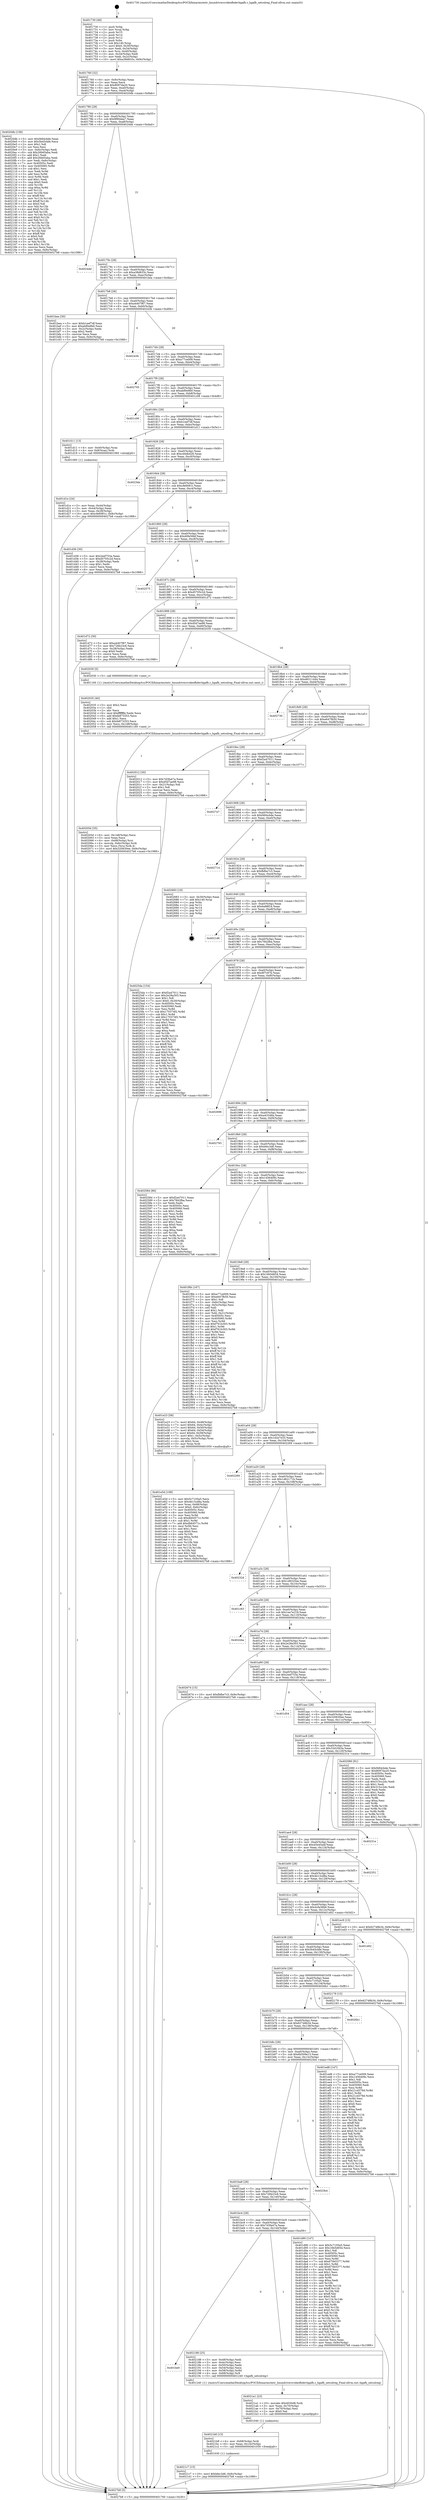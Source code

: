 digraph "0x401730" {
  label = "0x401730 (/mnt/c/Users/mathe/Desktop/tcc/POCII/binaries/extr_linuxdriversvideofbdevhgafb.c_hgafb_setcolreg_Final-ollvm.out::main(0))"
  labelloc = "t"
  node[shape=record]

  Entry [label="",width=0.3,height=0.3,shape=circle,fillcolor=black,style=filled]
  "0x401760" [label="{
     0x401760 [32]\l
     | [instrs]\l
     &nbsp;&nbsp;0x401760 \<+6\>: mov -0x9c(%rbp),%eax\l
     &nbsp;&nbsp;0x401766 \<+2\>: mov %eax,%ecx\l
     &nbsp;&nbsp;0x401768 \<+6\>: sub $0x8097da20,%ecx\l
     &nbsp;&nbsp;0x40176e \<+6\>: mov %eax,-0xa0(%rbp)\l
     &nbsp;&nbsp;0x401774 \<+6\>: mov %ecx,-0xa4(%rbp)\l
     &nbsp;&nbsp;0x40177a \<+6\>: je 00000000004020db \<main+0x9ab\>\l
  }"]
  "0x4020db" [label="{
     0x4020db [158]\l
     | [instrs]\l
     &nbsp;&nbsp;0x4020db \<+5\>: mov $0xf484cbde,%eax\l
     &nbsp;&nbsp;0x4020e0 \<+5\>: mov $0x5b45cbfe,%ecx\l
     &nbsp;&nbsp;0x4020e5 \<+2\>: mov $0x1,%dl\l
     &nbsp;&nbsp;0x4020e7 \<+2\>: xor %esi,%esi\l
     &nbsp;&nbsp;0x4020e9 \<+3\>: mov -0x6c(%rbp),%edi\l
     &nbsp;&nbsp;0x4020ec \<+6\>: sub $0x26b65aba,%edi\l
     &nbsp;&nbsp;0x4020f2 \<+3\>: add $0x1,%edi\l
     &nbsp;&nbsp;0x4020f5 \<+6\>: add $0x26b65aba,%edi\l
     &nbsp;&nbsp;0x4020fb \<+3\>: mov %edi,-0x6c(%rbp)\l
     &nbsp;&nbsp;0x4020fe \<+7\>: mov 0x40505c,%edi\l
     &nbsp;&nbsp;0x402105 \<+8\>: mov 0x405060,%r8d\l
     &nbsp;&nbsp;0x40210d \<+3\>: sub $0x1,%esi\l
     &nbsp;&nbsp;0x402110 \<+3\>: mov %edi,%r9d\l
     &nbsp;&nbsp;0x402113 \<+3\>: add %esi,%r9d\l
     &nbsp;&nbsp;0x402116 \<+4\>: imul %r9d,%edi\l
     &nbsp;&nbsp;0x40211a \<+3\>: and $0x1,%edi\l
     &nbsp;&nbsp;0x40211d \<+3\>: cmp $0x0,%edi\l
     &nbsp;&nbsp;0x402120 \<+4\>: sete %r10b\l
     &nbsp;&nbsp;0x402124 \<+4\>: cmp $0xa,%r8d\l
     &nbsp;&nbsp;0x402128 \<+4\>: setl %r11b\l
     &nbsp;&nbsp;0x40212c \<+3\>: mov %r10b,%bl\l
     &nbsp;&nbsp;0x40212f \<+3\>: xor $0xff,%bl\l
     &nbsp;&nbsp;0x402132 \<+3\>: mov %r11b,%r14b\l
     &nbsp;&nbsp;0x402135 \<+4\>: xor $0xff,%r14b\l
     &nbsp;&nbsp;0x402139 \<+3\>: xor $0x0,%dl\l
     &nbsp;&nbsp;0x40213c \<+3\>: mov %bl,%r15b\l
     &nbsp;&nbsp;0x40213f \<+4\>: and $0x0,%r15b\l
     &nbsp;&nbsp;0x402143 \<+3\>: and %dl,%r10b\l
     &nbsp;&nbsp;0x402146 \<+3\>: mov %r14b,%r12b\l
     &nbsp;&nbsp;0x402149 \<+4\>: and $0x0,%r12b\l
     &nbsp;&nbsp;0x40214d \<+3\>: and %dl,%r11b\l
     &nbsp;&nbsp;0x402150 \<+3\>: or %r10b,%r15b\l
     &nbsp;&nbsp;0x402153 \<+3\>: or %r11b,%r12b\l
     &nbsp;&nbsp;0x402156 \<+3\>: xor %r12b,%r15b\l
     &nbsp;&nbsp;0x402159 \<+3\>: or %r14b,%bl\l
     &nbsp;&nbsp;0x40215c \<+3\>: xor $0xff,%bl\l
     &nbsp;&nbsp;0x40215f \<+3\>: or $0x0,%dl\l
     &nbsp;&nbsp;0x402162 \<+2\>: and %dl,%bl\l
     &nbsp;&nbsp;0x402164 \<+3\>: or %bl,%r15b\l
     &nbsp;&nbsp;0x402167 \<+4\>: test $0x1,%r15b\l
     &nbsp;&nbsp;0x40216b \<+3\>: cmovne %ecx,%eax\l
     &nbsp;&nbsp;0x40216e \<+6\>: mov %eax,-0x9c(%rbp)\l
     &nbsp;&nbsp;0x402174 \<+5\>: jmp 00000000004027b8 \<main+0x1088\>\l
  }"]
  "0x401780" [label="{
     0x401780 [28]\l
     | [instrs]\l
     &nbsp;&nbsp;0x401780 \<+5\>: jmp 0000000000401785 \<main+0x55\>\l
     &nbsp;&nbsp;0x401785 \<+6\>: mov -0xa0(%rbp),%eax\l
     &nbsp;&nbsp;0x40178b \<+5\>: sub $0x9f90dea7,%eax\l
     &nbsp;&nbsp;0x401790 \<+6\>: mov %eax,-0xa8(%rbp)\l
     &nbsp;&nbsp;0x401796 \<+6\>: je 00000000004024dd \<main+0xdad\>\l
  }"]
  Exit [label="",width=0.3,height=0.3,shape=circle,fillcolor=black,style=filled,peripheries=2]
  "0x4024dd" [label="{
     0x4024dd\l
  }", style=dashed]
  "0x40179c" [label="{
     0x40179c [28]\l
     | [instrs]\l
     &nbsp;&nbsp;0x40179c \<+5\>: jmp 00000000004017a1 \<main+0x71\>\l
     &nbsp;&nbsp;0x4017a1 \<+6\>: mov -0xa0(%rbp),%eax\l
     &nbsp;&nbsp;0x4017a7 \<+5\>: sub $0xa38d633c,%eax\l
     &nbsp;&nbsp;0x4017ac \<+6\>: mov %eax,-0xac(%rbp)\l
     &nbsp;&nbsp;0x4017b2 \<+6\>: je 0000000000401bea \<main+0x4ba\>\l
  }"]
  "0x4021c7" [label="{
     0x4021c7 [15]\l
     | [instrs]\l
     &nbsp;&nbsp;0x4021c7 \<+10\>: movl $0xbfec3d6,-0x9c(%rbp)\l
     &nbsp;&nbsp;0x4021d1 \<+5\>: jmp 00000000004027b8 \<main+0x1088\>\l
  }"]
  "0x401bea" [label="{
     0x401bea [30]\l
     | [instrs]\l
     &nbsp;&nbsp;0x401bea \<+5\>: mov $0xb1eef7df,%eax\l
     &nbsp;&nbsp;0x401bef \<+5\>: mov $0xabf0e9b0,%ecx\l
     &nbsp;&nbsp;0x401bf4 \<+3\>: mov -0x2c(%rbp),%edx\l
     &nbsp;&nbsp;0x401bf7 \<+3\>: cmp $0x2,%edx\l
     &nbsp;&nbsp;0x401bfa \<+3\>: cmovne %ecx,%eax\l
     &nbsp;&nbsp;0x401bfd \<+6\>: mov %eax,-0x9c(%rbp)\l
     &nbsp;&nbsp;0x401c03 \<+5\>: jmp 00000000004027b8 \<main+0x1088\>\l
  }"]
  "0x4017b8" [label="{
     0x4017b8 [28]\l
     | [instrs]\l
     &nbsp;&nbsp;0x4017b8 \<+5\>: jmp 00000000004017bd \<main+0x8d\>\l
     &nbsp;&nbsp;0x4017bd \<+6\>: mov -0xa0(%rbp),%eax\l
     &nbsp;&nbsp;0x4017c3 \<+5\>: sub $0xa4407f67,%eax\l
     &nbsp;&nbsp;0x4017c8 \<+6\>: mov %eax,-0xb0(%rbp)\l
     &nbsp;&nbsp;0x4017ce \<+6\>: je 000000000040243b \<main+0xd0b\>\l
  }"]
  "0x4027b8" [label="{
     0x4027b8 [5]\l
     | [instrs]\l
     &nbsp;&nbsp;0x4027b8 \<+5\>: jmp 0000000000401760 \<main+0x30\>\l
  }"]
  "0x401730" [label="{
     0x401730 [48]\l
     | [instrs]\l
     &nbsp;&nbsp;0x401730 \<+1\>: push %rbp\l
     &nbsp;&nbsp;0x401731 \<+3\>: mov %rsp,%rbp\l
     &nbsp;&nbsp;0x401734 \<+2\>: push %r15\l
     &nbsp;&nbsp;0x401736 \<+2\>: push %r14\l
     &nbsp;&nbsp;0x401738 \<+2\>: push %r12\l
     &nbsp;&nbsp;0x40173a \<+1\>: push %rbx\l
     &nbsp;&nbsp;0x40173b \<+7\>: sub $0x140,%rsp\l
     &nbsp;&nbsp;0x401742 \<+7\>: movl $0x0,-0x30(%rbp)\l
     &nbsp;&nbsp;0x401749 \<+3\>: mov %edi,-0x34(%rbp)\l
     &nbsp;&nbsp;0x40174c \<+4\>: mov %rsi,-0x40(%rbp)\l
     &nbsp;&nbsp;0x401750 \<+3\>: mov -0x34(%rbp),%edi\l
     &nbsp;&nbsp;0x401753 \<+3\>: mov %edi,-0x2c(%rbp)\l
     &nbsp;&nbsp;0x401756 \<+10\>: movl $0xa38d633c,-0x9c(%rbp)\l
  }"]
  "0x4021b8" [label="{
     0x4021b8 [15]\l
     | [instrs]\l
     &nbsp;&nbsp;0x4021b8 \<+4\>: mov -0x68(%rbp),%rdi\l
     &nbsp;&nbsp;0x4021bc \<+6\>: mov %eax,-0x14c(%rbp)\l
     &nbsp;&nbsp;0x4021c2 \<+5\>: call 0000000000401030 \<free@plt\>\l
     | [calls]\l
     &nbsp;&nbsp;0x401030 \{1\} (unknown)\l
  }"]
  "0x40243b" [label="{
     0x40243b\l
  }", style=dashed]
  "0x4017d4" [label="{
     0x4017d4 [28]\l
     | [instrs]\l
     &nbsp;&nbsp;0x4017d4 \<+5\>: jmp 00000000004017d9 \<main+0xa9\>\l
     &nbsp;&nbsp;0x4017d9 \<+6\>: mov -0xa0(%rbp),%eax\l
     &nbsp;&nbsp;0x4017df \<+5\>: sub $0xa77ce009,%eax\l
     &nbsp;&nbsp;0x4017e4 \<+6\>: mov %eax,-0xb4(%rbp)\l
     &nbsp;&nbsp;0x4017ea \<+6\>: je 0000000000402705 \<main+0xfd5\>\l
  }"]
  "0x4021a1" [label="{
     0x4021a1 [23]\l
     | [instrs]\l
     &nbsp;&nbsp;0x4021a1 \<+10\>: movabs $0x4030d6,%rdi\l
     &nbsp;&nbsp;0x4021ab \<+3\>: mov %eax,-0x70(%rbp)\l
     &nbsp;&nbsp;0x4021ae \<+3\>: mov -0x70(%rbp),%esi\l
     &nbsp;&nbsp;0x4021b1 \<+2\>: mov $0x0,%al\l
     &nbsp;&nbsp;0x4021b3 \<+5\>: call 0000000000401040 \<printf@plt\>\l
     | [calls]\l
     &nbsp;&nbsp;0x401040 \{1\} (unknown)\l
  }"]
  "0x402705" [label="{
     0x402705\l
  }", style=dashed]
  "0x4017f0" [label="{
     0x4017f0 [28]\l
     | [instrs]\l
     &nbsp;&nbsp;0x4017f0 \<+5\>: jmp 00000000004017f5 \<main+0xc5\>\l
     &nbsp;&nbsp;0x4017f5 \<+6\>: mov -0xa0(%rbp),%eax\l
     &nbsp;&nbsp;0x4017fb \<+5\>: sub $0xabf0e9b0,%eax\l
     &nbsp;&nbsp;0x401800 \<+6\>: mov %eax,-0xb8(%rbp)\l
     &nbsp;&nbsp;0x401806 \<+6\>: je 0000000000401c08 \<main+0x4d8\>\l
  }"]
  "0x401be0" [label="{
     0x401be0\l
  }", style=dashed]
  "0x401c08" [label="{
     0x401c08\l
  }", style=dashed]
  "0x40180c" [label="{
     0x40180c [28]\l
     | [instrs]\l
     &nbsp;&nbsp;0x40180c \<+5\>: jmp 0000000000401811 \<main+0xe1\>\l
     &nbsp;&nbsp;0x401811 \<+6\>: mov -0xa0(%rbp),%eax\l
     &nbsp;&nbsp;0x401817 \<+5\>: sub $0xb1eef7df,%eax\l
     &nbsp;&nbsp;0x40181c \<+6\>: mov %eax,-0xbc(%rbp)\l
     &nbsp;&nbsp;0x401822 \<+6\>: je 0000000000401d11 \<main+0x5e1\>\l
  }"]
  "0x402188" [label="{
     0x402188 [25]\l
     | [instrs]\l
     &nbsp;&nbsp;0x402188 \<+3\>: mov -0x48(%rbp),%edi\l
     &nbsp;&nbsp;0x40218b \<+3\>: mov -0x4c(%rbp),%esi\l
     &nbsp;&nbsp;0x40218e \<+3\>: mov -0x50(%rbp),%edx\l
     &nbsp;&nbsp;0x402191 \<+3\>: mov -0x54(%rbp),%ecx\l
     &nbsp;&nbsp;0x402194 \<+4\>: mov -0x58(%rbp),%r8d\l
     &nbsp;&nbsp;0x402198 \<+4\>: mov -0x68(%rbp),%r9\l
     &nbsp;&nbsp;0x40219c \<+5\>: call 0000000000401240 \<hgafb_setcolreg\>\l
     | [calls]\l
     &nbsp;&nbsp;0x401240 \{1\} (/mnt/c/Users/mathe/Desktop/tcc/POCII/binaries/extr_linuxdriversvideofbdevhgafb.c_hgafb_setcolreg_Final-ollvm.out::hgafb_setcolreg)\l
  }"]
  "0x401d11" [label="{
     0x401d11 [13]\l
     | [instrs]\l
     &nbsp;&nbsp;0x401d11 \<+4\>: mov -0x40(%rbp),%rax\l
     &nbsp;&nbsp;0x401d15 \<+4\>: mov 0x8(%rax),%rdi\l
     &nbsp;&nbsp;0x401d19 \<+5\>: call 0000000000401060 \<atoi@plt\>\l
     | [calls]\l
     &nbsp;&nbsp;0x401060 \{1\} (unknown)\l
  }"]
  "0x401828" [label="{
     0x401828 [28]\l
     | [instrs]\l
     &nbsp;&nbsp;0x401828 \<+5\>: jmp 000000000040182d \<main+0xfd\>\l
     &nbsp;&nbsp;0x40182d \<+6\>: mov -0xa0(%rbp),%eax\l
     &nbsp;&nbsp;0x401833 \<+5\>: sub $0xcd4db426,%eax\l
     &nbsp;&nbsp;0x401838 \<+6\>: mov %eax,-0xc0(%rbp)\l
     &nbsp;&nbsp;0x40183e \<+6\>: je 00000000004023de \<main+0xcae\>\l
  }"]
  "0x401d1e" [label="{
     0x401d1e [24]\l
     | [instrs]\l
     &nbsp;&nbsp;0x401d1e \<+3\>: mov %eax,-0x44(%rbp)\l
     &nbsp;&nbsp;0x401d21 \<+3\>: mov -0x44(%rbp),%eax\l
     &nbsp;&nbsp;0x401d24 \<+3\>: mov %eax,-0x28(%rbp)\l
     &nbsp;&nbsp;0x401d27 \<+10\>: movl $0xcfe6081c,-0x9c(%rbp)\l
     &nbsp;&nbsp;0x401d31 \<+5\>: jmp 00000000004027b8 \<main+0x1088\>\l
  }"]
  "0x40205d" [label="{
     0x40205d [35]\l
     | [instrs]\l
     &nbsp;&nbsp;0x40205d \<+6\>: mov -0x148(%rbp),%ecx\l
     &nbsp;&nbsp;0x402063 \<+3\>: imul %eax,%ecx\l
     &nbsp;&nbsp;0x402066 \<+4\>: mov -0x68(%rbp),%rsi\l
     &nbsp;&nbsp;0x40206a \<+4\>: movslq -0x6c(%rbp),%rdi\l
     &nbsp;&nbsp;0x40206e \<+3\>: mov %ecx,(%rsi,%rdi,4)\l
     &nbsp;&nbsp;0x402071 \<+10\>: movl $0x320630ee,-0x9c(%rbp)\l
     &nbsp;&nbsp;0x40207b \<+5\>: jmp 00000000004027b8 \<main+0x1088\>\l
  }"]
  "0x4023de" [label="{
     0x4023de\l
  }", style=dashed]
  "0x401844" [label="{
     0x401844 [28]\l
     | [instrs]\l
     &nbsp;&nbsp;0x401844 \<+5\>: jmp 0000000000401849 \<main+0x119\>\l
     &nbsp;&nbsp;0x401849 \<+6\>: mov -0xa0(%rbp),%eax\l
     &nbsp;&nbsp;0x40184f \<+5\>: sub $0xcfe6081c,%eax\l
     &nbsp;&nbsp;0x401854 \<+6\>: mov %eax,-0xc4(%rbp)\l
     &nbsp;&nbsp;0x40185a \<+6\>: je 0000000000401d36 \<main+0x606\>\l
  }"]
  "0x402035" [label="{
     0x402035 [40]\l
     | [instrs]\l
     &nbsp;&nbsp;0x402035 \<+5\>: mov $0x2,%ecx\l
     &nbsp;&nbsp;0x40203a \<+1\>: cltd\l
     &nbsp;&nbsp;0x40203b \<+2\>: idiv %ecx\l
     &nbsp;&nbsp;0x40203d \<+6\>: imul $0xfffffffe,%edx,%ecx\l
     &nbsp;&nbsp;0x402043 \<+6\>: add $0xfe873353,%ecx\l
     &nbsp;&nbsp;0x402049 \<+3\>: add $0x1,%ecx\l
     &nbsp;&nbsp;0x40204c \<+6\>: sub $0xfe873353,%ecx\l
     &nbsp;&nbsp;0x402052 \<+6\>: mov %ecx,-0x148(%rbp)\l
     &nbsp;&nbsp;0x402058 \<+5\>: call 0000000000401160 \<next_i\>\l
     | [calls]\l
     &nbsp;&nbsp;0x401160 \{1\} (/mnt/c/Users/mathe/Desktop/tcc/POCII/binaries/extr_linuxdriversvideofbdevhgafb.c_hgafb_setcolreg_Final-ollvm.out::next_i)\l
  }"]
  "0x401d36" [label="{
     0x401d36 [30]\l
     | [instrs]\l
     &nbsp;&nbsp;0x401d36 \<+5\>: mov $0x2eef753a,%eax\l
     &nbsp;&nbsp;0x401d3b \<+5\>: mov $0xd5705c2d,%ecx\l
     &nbsp;&nbsp;0x401d40 \<+3\>: mov -0x28(%rbp),%edx\l
     &nbsp;&nbsp;0x401d43 \<+3\>: cmp $0x1,%edx\l
     &nbsp;&nbsp;0x401d46 \<+3\>: cmovl %ecx,%eax\l
     &nbsp;&nbsp;0x401d49 \<+6\>: mov %eax,-0x9c(%rbp)\l
     &nbsp;&nbsp;0x401d4f \<+5\>: jmp 00000000004027b8 \<main+0x1088\>\l
  }"]
  "0x401860" [label="{
     0x401860 [28]\l
     | [instrs]\l
     &nbsp;&nbsp;0x401860 \<+5\>: jmp 0000000000401865 \<main+0x135\>\l
     &nbsp;&nbsp;0x401865 \<+6\>: mov -0xa0(%rbp),%eax\l
     &nbsp;&nbsp;0x40186b \<+5\>: sub $0xd0fe56bf,%eax\l
     &nbsp;&nbsp;0x401870 \<+6\>: mov %eax,-0xc8(%rbp)\l
     &nbsp;&nbsp;0x401876 \<+6\>: je 0000000000402575 \<main+0xe45\>\l
  }"]
  "0x401e5d" [label="{
     0x401e5d [108]\l
     | [instrs]\l
     &nbsp;&nbsp;0x401e5d \<+5\>: mov $0x5c7105a5,%ecx\l
     &nbsp;&nbsp;0x401e62 \<+5\>: mov $0x4b13cd8a,%edx\l
     &nbsp;&nbsp;0x401e67 \<+4\>: mov %rax,-0x68(%rbp)\l
     &nbsp;&nbsp;0x401e6b \<+7\>: movl $0x0,-0x6c(%rbp)\l
     &nbsp;&nbsp;0x401e72 \<+7\>: mov 0x40505c,%esi\l
     &nbsp;&nbsp;0x401e79 \<+8\>: mov 0x405060,%r8d\l
     &nbsp;&nbsp;0x401e81 \<+3\>: mov %esi,%r9d\l
     &nbsp;&nbsp;0x401e84 \<+7\>: sub $0xdb64571c,%r9d\l
     &nbsp;&nbsp;0x401e8b \<+4\>: sub $0x1,%r9d\l
     &nbsp;&nbsp;0x401e8f \<+7\>: add $0xdb64571c,%r9d\l
     &nbsp;&nbsp;0x401e96 \<+4\>: imul %r9d,%esi\l
     &nbsp;&nbsp;0x401e9a \<+3\>: and $0x1,%esi\l
     &nbsp;&nbsp;0x401e9d \<+3\>: cmp $0x0,%esi\l
     &nbsp;&nbsp;0x401ea0 \<+4\>: sete %r10b\l
     &nbsp;&nbsp;0x401ea4 \<+4\>: cmp $0xa,%r8d\l
     &nbsp;&nbsp;0x401ea8 \<+4\>: setl %r11b\l
     &nbsp;&nbsp;0x401eac \<+3\>: mov %r10b,%bl\l
     &nbsp;&nbsp;0x401eaf \<+3\>: and %r11b,%bl\l
     &nbsp;&nbsp;0x401eb2 \<+3\>: xor %r11b,%r10b\l
     &nbsp;&nbsp;0x401eb5 \<+3\>: or %r10b,%bl\l
     &nbsp;&nbsp;0x401eb8 \<+3\>: test $0x1,%bl\l
     &nbsp;&nbsp;0x401ebb \<+3\>: cmovne %edx,%ecx\l
     &nbsp;&nbsp;0x401ebe \<+6\>: mov %ecx,-0x9c(%rbp)\l
     &nbsp;&nbsp;0x401ec4 \<+5\>: jmp 00000000004027b8 \<main+0x1088\>\l
  }"]
  "0x402575" [label="{
     0x402575\l
  }", style=dashed]
  "0x40187c" [label="{
     0x40187c [28]\l
     | [instrs]\l
     &nbsp;&nbsp;0x40187c \<+5\>: jmp 0000000000401881 \<main+0x151\>\l
     &nbsp;&nbsp;0x401881 \<+6\>: mov -0xa0(%rbp),%eax\l
     &nbsp;&nbsp;0x401887 \<+5\>: sub $0xd5705c2d,%eax\l
     &nbsp;&nbsp;0x40188c \<+6\>: mov %eax,-0xcc(%rbp)\l
     &nbsp;&nbsp;0x401892 \<+6\>: je 0000000000401d72 \<main+0x642\>\l
  }"]
  "0x401bc4" [label="{
     0x401bc4 [28]\l
     | [instrs]\l
     &nbsp;&nbsp;0x401bc4 \<+5\>: jmp 0000000000401bc9 \<main+0x499\>\l
     &nbsp;&nbsp;0x401bc9 \<+6\>: mov -0xa0(%rbp),%eax\l
     &nbsp;&nbsp;0x401bcf \<+5\>: sub $0x7d3fa47a,%eax\l
     &nbsp;&nbsp;0x401bd4 \<+6\>: mov %eax,-0x144(%rbp)\l
     &nbsp;&nbsp;0x401bda \<+6\>: je 0000000000402188 \<main+0xa58\>\l
  }"]
  "0x401d72" [label="{
     0x401d72 [30]\l
     | [instrs]\l
     &nbsp;&nbsp;0x401d72 \<+5\>: mov $0xa4407f67,%eax\l
     &nbsp;&nbsp;0x401d77 \<+5\>: mov $0x726b23c6,%ecx\l
     &nbsp;&nbsp;0x401d7c \<+3\>: mov -0x28(%rbp),%edx\l
     &nbsp;&nbsp;0x401d7f \<+3\>: cmp $0x0,%edx\l
     &nbsp;&nbsp;0x401d82 \<+3\>: cmove %ecx,%eax\l
     &nbsp;&nbsp;0x401d85 \<+6\>: mov %eax,-0x9c(%rbp)\l
     &nbsp;&nbsp;0x401d8b \<+5\>: jmp 00000000004027b8 \<main+0x1088\>\l
  }"]
  "0x401898" [label="{
     0x401898 [28]\l
     | [instrs]\l
     &nbsp;&nbsp;0x401898 \<+5\>: jmp 000000000040189d \<main+0x16d\>\l
     &nbsp;&nbsp;0x40189d \<+6\>: mov -0xa0(%rbp),%eax\l
     &nbsp;&nbsp;0x4018a3 \<+5\>: sub $0xd5d7ae98,%eax\l
     &nbsp;&nbsp;0x4018a8 \<+6\>: mov %eax,-0xd0(%rbp)\l
     &nbsp;&nbsp;0x4018ae \<+6\>: je 0000000000402030 \<main+0x900\>\l
  }"]
  "0x401d90" [label="{
     0x401d90 [147]\l
     | [instrs]\l
     &nbsp;&nbsp;0x401d90 \<+5\>: mov $0x5c7105a5,%eax\l
     &nbsp;&nbsp;0x401d95 \<+5\>: mov $0x16b5d654,%ecx\l
     &nbsp;&nbsp;0x401d9a \<+2\>: mov $0x1,%dl\l
     &nbsp;&nbsp;0x401d9c \<+7\>: mov 0x40505c,%esi\l
     &nbsp;&nbsp;0x401da3 \<+7\>: mov 0x405060,%edi\l
     &nbsp;&nbsp;0x401daa \<+3\>: mov %esi,%r8d\l
     &nbsp;&nbsp;0x401dad \<+7\>: sub $0x670b5377,%r8d\l
     &nbsp;&nbsp;0x401db4 \<+4\>: sub $0x1,%r8d\l
     &nbsp;&nbsp;0x401db8 \<+7\>: add $0x670b5377,%r8d\l
     &nbsp;&nbsp;0x401dbf \<+4\>: imul %r8d,%esi\l
     &nbsp;&nbsp;0x401dc3 \<+3\>: and $0x1,%esi\l
     &nbsp;&nbsp;0x401dc6 \<+3\>: cmp $0x0,%esi\l
     &nbsp;&nbsp;0x401dc9 \<+4\>: sete %r9b\l
     &nbsp;&nbsp;0x401dcd \<+3\>: cmp $0xa,%edi\l
     &nbsp;&nbsp;0x401dd0 \<+4\>: setl %r10b\l
     &nbsp;&nbsp;0x401dd4 \<+3\>: mov %r9b,%r11b\l
     &nbsp;&nbsp;0x401dd7 \<+4\>: xor $0xff,%r11b\l
     &nbsp;&nbsp;0x401ddb \<+3\>: mov %r10b,%bl\l
     &nbsp;&nbsp;0x401dde \<+3\>: xor $0xff,%bl\l
     &nbsp;&nbsp;0x401de1 \<+3\>: xor $0x0,%dl\l
     &nbsp;&nbsp;0x401de4 \<+3\>: mov %r11b,%r14b\l
     &nbsp;&nbsp;0x401de7 \<+4\>: and $0x0,%r14b\l
     &nbsp;&nbsp;0x401deb \<+3\>: and %dl,%r9b\l
     &nbsp;&nbsp;0x401dee \<+3\>: mov %bl,%r15b\l
     &nbsp;&nbsp;0x401df1 \<+4\>: and $0x0,%r15b\l
     &nbsp;&nbsp;0x401df5 \<+3\>: and %dl,%r10b\l
     &nbsp;&nbsp;0x401df8 \<+3\>: or %r9b,%r14b\l
     &nbsp;&nbsp;0x401dfb \<+3\>: or %r10b,%r15b\l
     &nbsp;&nbsp;0x401dfe \<+3\>: xor %r15b,%r14b\l
     &nbsp;&nbsp;0x401e01 \<+3\>: or %bl,%r11b\l
     &nbsp;&nbsp;0x401e04 \<+4\>: xor $0xff,%r11b\l
     &nbsp;&nbsp;0x401e08 \<+3\>: or $0x0,%dl\l
     &nbsp;&nbsp;0x401e0b \<+3\>: and %dl,%r11b\l
     &nbsp;&nbsp;0x401e0e \<+3\>: or %r11b,%r14b\l
     &nbsp;&nbsp;0x401e11 \<+4\>: test $0x1,%r14b\l
     &nbsp;&nbsp;0x401e15 \<+3\>: cmovne %ecx,%eax\l
     &nbsp;&nbsp;0x401e18 \<+6\>: mov %eax,-0x9c(%rbp)\l
     &nbsp;&nbsp;0x401e1e \<+5\>: jmp 00000000004027b8 \<main+0x1088\>\l
  }"]
  "0x402030" [label="{
     0x402030 [5]\l
     | [instrs]\l
     &nbsp;&nbsp;0x402030 \<+5\>: call 0000000000401160 \<next_i\>\l
     | [calls]\l
     &nbsp;&nbsp;0x401160 \{1\} (/mnt/c/Users/mathe/Desktop/tcc/POCII/binaries/extr_linuxdriversvideofbdevhgafb.c_hgafb_setcolreg_Final-ollvm.out::next_i)\l
  }"]
  "0x4018b4" [label="{
     0x4018b4 [28]\l
     | [instrs]\l
     &nbsp;&nbsp;0x4018b4 \<+5\>: jmp 00000000004018b9 \<main+0x189\>\l
     &nbsp;&nbsp;0x4018b9 \<+6\>: mov -0xa0(%rbp),%eax\l
     &nbsp;&nbsp;0x4018bf \<+5\>: sub $0xd8311444,%eax\l
     &nbsp;&nbsp;0x4018c4 \<+6\>: mov %eax,-0xd4(%rbp)\l
     &nbsp;&nbsp;0x4018ca \<+6\>: je 0000000000402730 \<main+0x1000\>\l
  }"]
  "0x401ba8" [label="{
     0x401ba8 [28]\l
     | [instrs]\l
     &nbsp;&nbsp;0x401ba8 \<+5\>: jmp 0000000000401bad \<main+0x47d\>\l
     &nbsp;&nbsp;0x401bad \<+6\>: mov -0xa0(%rbp),%eax\l
     &nbsp;&nbsp;0x401bb3 \<+5\>: sub $0x726b23c6,%eax\l
     &nbsp;&nbsp;0x401bb8 \<+6\>: mov %eax,-0x140(%rbp)\l
     &nbsp;&nbsp;0x401bbe \<+6\>: je 0000000000401d90 \<main+0x660\>\l
  }"]
  "0x402730" [label="{
     0x402730\l
  }", style=dashed]
  "0x4018d0" [label="{
     0x4018d0 [28]\l
     | [instrs]\l
     &nbsp;&nbsp;0x4018d0 \<+5\>: jmp 00000000004018d5 \<main+0x1a5\>\l
     &nbsp;&nbsp;0x4018d5 \<+6\>: mov -0xa0(%rbp),%eax\l
     &nbsp;&nbsp;0x4018db \<+5\>: sub $0xe647fb50,%eax\l
     &nbsp;&nbsp;0x4018e0 \<+6\>: mov %eax,-0xd8(%rbp)\l
     &nbsp;&nbsp;0x4018e6 \<+6\>: je 0000000000402012 \<main+0x8e2\>\l
  }"]
  "0x4023b4" [label="{
     0x4023b4\l
  }", style=dashed]
  "0x402012" [label="{
     0x402012 [30]\l
     | [instrs]\l
     &nbsp;&nbsp;0x402012 \<+5\>: mov $0x7d3fa47a,%eax\l
     &nbsp;&nbsp;0x402017 \<+5\>: mov $0xd5d7ae98,%ecx\l
     &nbsp;&nbsp;0x40201c \<+3\>: mov -0x21(%rbp),%dl\l
     &nbsp;&nbsp;0x40201f \<+3\>: test $0x1,%dl\l
     &nbsp;&nbsp;0x402022 \<+3\>: cmovne %ecx,%eax\l
     &nbsp;&nbsp;0x402025 \<+6\>: mov %eax,-0x9c(%rbp)\l
     &nbsp;&nbsp;0x40202b \<+5\>: jmp 00000000004027b8 \<main+0x1088\>\l
  }"]
  "0x4018ec" [label="{
     0x4018ec [28]\l
     | [instrs]\l
     &nbsp;&nbsp;0x4018ec \<+5\>: jmp 00000000004018f1 \<main+0x1c1\>\l
     &nbsp;&nbsp;0x4018f1 \<+6\>: mov -0xa0(%rbp),%eax\l
     &nbsp;&nbsp;0x4018f7 \<+5\>: sub $0xf2a47011,%eax\l
     &nbsp;&nbsp;0x4018fc \<+6\>: mov %eax,-0xdc(%rbp)\l
     &nbsp;&nbsp;0x401902 \<+6\>: je 00000000004027a7 \<main+0x1077\>\l
  }"]
  "0x401b8c" [label="{
     0x401b8c [28]\l
     | [instrs]\l
     &nbsp;&nbsp;0x401b8c \<+5\>: jmp 0000000000401b91 \<main+0x461\>\l
     &nbsp;&nbsp;0x401b91 \<+6\>: mov -0xa0(%rbp),%eax\l
     &nbsp;&nbsp;0x401b97 \<+5\>: sub $0x6b509e13,%eax\l
     &nbsp;&nbsp;0x401b9c \<+6\>: mov %eax,-0x13c(%rbp)\l
     &nbsp;&nbsp;0x401ba2 \<+6\>: je 00000000004023b4 \<main+0xc84\>\l
  }"]
  "0x4027a7" [label="{
     0x4027a7\l
  }", style=dashed]
  "0x401908" [label="{
     0x401908 [28]\l
     | [instrs]\l
     &nbsp;&nbsp;0x401908 \<+5\>: jmp 000000000040190d \<main+0x1dd\>\l
     &nbsp;&nbsp;0x40190d \<+6\>: mov -0xa0(%rbp),%eax\l
     &nbsp;&nbsp;0x401913 \<+5\>: sub $0xf484cbde,%eax\l
     &nbsp;&nbsp;0x401918 \<+6\>: mov %eax,-0xe0(%rbp)\l
     &nbsp;&nbsp;0x40191e \<+6\>: je 0000000000402714 \<main+0xfe4\>\l
  }"]
  "0x401ed8" [label="{
     0x401ed8 [147]\l
     | [instrs]\l
     &nbsp;&nbsp;0x401ed8 \<+5\>: mov $0xa77ce009,%eax\l
     &nbsp;&nbsp;0x401edd \<+5\>: mov $0x1456409c,%ecx\l
     &nbsp;&nbsp;0x401ee2 \<+2\>: mov $0x1,%dl\l
     &nbsp;&nbsp;0x401ee4 \<+7\>: mov 0x40505c,%esi\l
     &nbsp;&nbsp;0x401eeb \<+7\>: mov 0x405060,%edi\l
     &nbsp;&nbsp;0x401ef2 \<+3\>: mov %esi,%r8d\l
     &nbsp;&nbsp;0x401ef5 \<+7\>: add $0x21cd378d,%r8d\l
     &nbsp;&nbsp;0x401efc \<+4\>: sub $0x1,%r8d\l
     &nbsp;&nbsp;0x401f00 \<+7\>: sub $0x21cd378d,%r8d\l
     &nbsp;&nbsp;0x401f07 \<+4\>: imul %r8d,%esi\l
     &nbsp;&nbsp;0x401f0b \<+3\>: and $0x1,%esi\l
     &nbsp;&nbsp;0x401f0e \<+3\>: cmp $0x0,%esi\l
     &nbsp;&nbsp;0x401f11 \<+4\>: sete %r9b\l
     &nbsp;&nbsp;0x401f15 \<+3\>: cmp $0xa,%edi\l
     &nbsp;&nbsp;0x401f18 \<+4\>: setl %r10b\l
     &nbsp;&nbsp;0x401f1c \<+3\>: mov %r9b,%r11b\l
     &nbsp;&nbsp;0x401f1f \<+4\>: xor $0xff,%r11b\l
     &nbsp;&nbsp;0x401f23 \<+3\>: mov %r10b,%bl\l
     &nbsp;&nbsp;0x401f26 \<+3\>: xor $0xff,%bl\l
     &nbsp;&nbsp;0x401f29 \<+3\>: xor $0x0,%dl\l
     &nbsp;&nbsp;0x401f2c \<+3\>: mov %r11b,%r14b\l
     &nbsp;&nbsp;0x401f2f \<+4\>: and $0x0,%r14b\l
     &nbsp;&nbsp;0x401f33 \<+3\>: and %dl,%r9b\l
     &nbsp;&nbsp;0x401f36 \<+3\>: mov %bl,%r15b\l
     &nbsp;&nbsp;0x401f39 \<+4\>: and $0x0,%r15b\l
     &nbsp;&nbsp;0x401f3d \<+3\>: and %dl,%r10b\l
     &nbsp;&nbsp;0x401f40 \<+3\>: or %r9b,%r14b\l
     &nbsp;&nbsp;0x401f43 \<+3\>: or %r10b,%r15b\l
     &nbsp;&nbsp;0x401f46 \<+3\>: xor %r15b,%r14b\l
     &nbsp;&nbsp;0x401f49 \<+3\>: or %bl,%r11b\l
     &nbsp;&nbsp;0x401f4c \<+4\>: xor $0xff,%r11b\l
     &nbsp;&nbsp;0x401f50 \<+3\>: or $0x0,%dl\l
     &nbsp;&nbsp;0x401f53 \<+3\>: and %dl,%r11b\l
     &nbsp;&nbsp;0x401f56 \<+3\>: or %r11b,%r14b\l
     &nbsp;&nbsp;0x401f59 \<+4\>: test $0x1,%r14b\l
     &nbsp;&nbsp;0x401f5d \<+3\>: cmovne %ecx,%eax\l
     &nbsp;&nbsp;0x401f60 \<+6\>: mov %eax,-0x9c(%rbp)\l
     &nbsp;&nbsp;0x401f66 \<+5\>: jmp 00000000004027b8 \<main+0x1088\>\l
  }"]
  "0x402714" [label="{
     0x402714\l
  }", style=dashed]
  "0x401924" [label="{
     0x401924 [28]\l
     | [instrs]\l
     &nbsp;&nbsp;0x401924 \<+5\>: jmp 0000000000401929 \<main+0x1f9\>\l
     &nbsp;&nbsp;0x401929 \<+6\>: mov -0xa0(%rbp),%eax\l
     &nbsp;&nbsp;0x40192f \<+5\>: sub $0xfbfbe7c3,%eax\l
     &nbsp;&nbsp;0x401934 \<+6\>: mov %eax,-0xe4(%rbp)\l
     &nbsp;&nbsp;0x40193a \<+6\>: je 0000000000402683 \<main+0xf53\>\l
  }"]
  "0x401b70" [label="{
     0x401b70 [28]\l
     | [instrs]\l
     &nbsp;&nbsp;0x401b70 \<+5\>: jmp 0000000000401b75 \<main+0x445\>\l
     &nbsp;&nbsp;0x401b75 \<+6\>: mov -0xa0(%rbp),%eax\l
     &nbsp;&nbsp;0x401b7b \<+5\>: sub $0x62748b34,%eax\l
     &nbsp;&nbsp;0x401b80 \<+6\>: mov %eax,-0x138(%rbp)\l
     &nbsp;&nbsp;0x401b86 \<+6\>: je 0000000000401ed8 \<main+0x7a8\>\l
  }"]
  "0x402683" [label="{
     0x402683 [19]\l
     | [instrs]\l
     &nbsp;&nbsp;0x402683 \<+3\>: mov -0x30(%rbp),%eax\l
     &nbsp;&nbsp;0x402686 \<+7\>: add $0x140,%rsp\l
     &nbsp;&nbsp;0x40268d \<+1\>: pop %rbx\l
     &nbsp;&nbsp;0x40268e \<+2\>: pop %r12\l
     &nbsp;&nbsp;0x402690 \<+2\>: pop %r14\l
     &nbsp;&nbsp;0x402692 \<+2\>: pop %r15\l
     &nbsp;&nbsp;0x402694 \<+1\>: pop %rbp\l
     &nbsp;&nbsp;0x402695 \<+1\>: ret\l
  }"]
  "0x401940" [label="{
     0x401940 [28]\l
     | [instrs]\l
     &nbsp;&nbsp;0x401940 \<+5\>: jmp 0000000000401945 \<main+0x215\>\l
     &nbsp;&nbsp;0x401945 \<+6\>: mov -0xa0(%rbp),%eax\l
     &nbsp;&nbsp;0x40194b \<+5\>: sub $0x6a88f24,%eax\l
     &nbsp;&nbsp;0x401950 \<+6\>: mov %eax,-0xe8(%rbp)\l
     &nbsp;&nbsp;0x401956 \<+6\>: je 00000000004021d6 \<main+0xaa6\>\l
  }"]
  "0x4026b1" [label="{
     0x4026b1\l
  }", style=dashed]
  "0x4021d6" [label="{
     0x4021d6\l
  }", style=dashed]
  "0x40195c" [label="{
     0x40195c [28]\l
     | [instrs]\l
     &nbsp;&nbsp;0x40195c \<+5\>: jmp 0000000000401961 \<main+0x231\>\l
     &nbsp;&nbsp;0x401961 \<+6\>: mov -0xa0(%rbp),%eax\l
     &nbsp;&nbsp;0x401967 \<+5\>: sub $0x7842fba,%eax\l
     &nbsp;&nbsp;0x40196c \<+6\>: mov %eax,-0xec(%rbp)\l
     &nbsp;&nbsp;0x401972 \<+6\>: je 00000000004025da \<main+0xeaa\>\l
  }"]
  "0x401b54" [label="{
     0x401b54 [28]\l
     | [instrs]\l
     &nbsp;&nbsp;0x401b54 \<+5\>: jmp 0000000000401b59 \<main+0x429\>\l
     &nbsp;&nbsp;0x401b59 \<+6\>: mov -0xa0(%rbp),%eax\l
     &nbsp;&nbsp;0x401b5f \<+5\>: sub $0x5c7105a5,%eax\l
     &nbsp;&nbsp;0x401b64 \<+6\>: mov %eax,-0x134(%rbp)\l
     &nbsp;&nbsp;0x401b6a \<+6\>: je 00000000004026b1 \<main+0xf81\>\l
  }"]
  "0x4025da" [label="{
     0x4025da [154]\l
     | [instrs]\l
     &nbsp;&nbsp;0x4025da \<+5\>: mov $0xf2a47011,%eax\l
     &nbsp;&nbsp;0x4025df \<+5\>: mov $0x2e28a303,%ecx\l
     &nbsp;&nbsp;0x4025e4 \<+2\>: mov $0x1,%dl\l
     &nbsp;&nbsp;0x4025e6 \<+7\>: movl $0x0,-0x30(%rbp)\l
     &nbsp;&nbsp;0x4025ed \<+7\>: mov 0x40505c,%esi\l
     &nbsp;&nbsp;0x4025f4 \<+7\>: mov 0x405060,%edi\l
     &nbsp;&nbsp;0x4025fb \<+3\>: mov %esi,%r8d\l
     &nbsp;&nbsp;0x4025fe \<+7\>: sub $0x170374f2,%r8d\l
     &nbsp;&nbsp;0x402605 \<+4\>: sub $0x1,%r8d\l
     &nbsp;&nbsp;0x402609 \<+7\>: add $0x170374f2,%r8d\l
     &nbsp;&nbsp;0x402610 \<+4\>: imul %r8d,%esi\l
     &nbsp;&nbsp;0x402614 \<+3\>: and $0x1,%esi\l
     &nbsp;&nbsp;0x402617 \<+3\>: cmp $0x0,%esi\l
     &nbsp;&nbsp;0x40261a \<+4\>: sete %r9b\l
     &nbsp;&nbsp;0x40261e \<+3\>: cmp $0xa,%edi\l
     &nbsp;&nbsp;0x402621 \<+4\>: setl %r10b\l
     &nbsp;&nbsp;0x402625 \<+3\>: mov %r9b,%r11b\l
     &nbsp;&nbsp;0x402628 \<+4\>: xor $0xff,%r11b\l
     &nbsp;&nbsp;0x40262c \<+3\>: mov %r10b,%bl\l
     &nbsp;&nbsp;0x40262f \<+3\>: xor $0xff,%bl\l
     &nbsp;&nbsp;0x402632 \<+3\>: xor $0x0,%dl\l
     &nbsp;&nbsp;0x402635 \<+3\>: mov %r11b,%r14b\l
     &nbsp;&nbsp;0x402638 \<+4\>: and $0x0,%r14b\l
     &nbsp;&nbsp;0x40263c \<+3\>: and %dl,%r9b\l
     &nbsp;&nbsp;0x40263f \<+3\>: mov %bl,%r15b\l
     &nbsp;&nbsp;0x402642 \<+4\>: and $0x0,%r15b\l
     &nbsp;&nbsp;0x402646 \<+3\>: and %dl,%r10b\l
     &nbsp;&nbsp;0x402649 \<+3\>: or %r9b,%r14b\l
     &nbsp;&nbsp;0x40264c \<+3\>: or %r10b,%r15b\l
     &nbsp;&nbsp;0x40264f \<+3\>: xor %r15b,%r14b\l
     &nbsp;&nbsp;0x402652 \<+3\>: or %bl,%r11b\l
     &nbsp;&nbsp;0x402655 \<+4\>: xor $0xff,%r11b\l
     &nbsp;&nbsp;0x402659 \<+3\>: or $0x0,%dl\l
     &nbsp;&nbsp;0x40265c \<+3\>: and %dl,%r11b\l
     &nbsp;&nbsp;0x40265f \<+3\>: or %r11b,%r14b\l
     &nbsp;&nbsp;0x402662 \<+4\>: test $0x1,%r14b\l
     &nbsp;&nbsp;0x402666 \<+3\>: cmovne %ecx,%eax\l
     &nbsp;&nbsp;0x402669 \<+6\>: mov %eax,-0x9c(%rbp)\l
     &nbsp;&nbsp;0x40266f \<+5\>: jmp 00000000004027b8 \<main+0x1088\>\l
  }"]
  "0x401978" [label="{
     0x401978 [28]\l
     | [instrs]\l
     &nbsp;&nbsp;0x401978 \<+5\>: jmp 000000000040197d \<main+0x24d\>\l
     &nbsp;&nbsp;0x40197d \<+6\>: mov -0xa0(%rbp),%eax\l
     &nbsp;&nbsp;0x401983 \<+5\>: sub $0x8f7c97b,%eax\l
     &nbsp;&nbsp;0x401988 \<+6\>: mov %eax,-0xf0(%rbp)\l
     &nbsp;&nbsp;0x40198e \<+6\>: je 0000000000402696 \<main+0xf66\>\l
  }"]
  "0x402179" [label="{
     0x402179 [15]\l
     | [instrs]\l
     &nbsp;&nbsp;0x402179 \<+10\>: movl $0x62748b34,-0x9c(%rbp)\l
     &nbsp;&nbsp;0x402183 \<+5\>: jmp 00000000004027b8 \<main+0x1088\>\l
  }"]
  "0x402696" [label="{
     0x402696\l
  }", style=dashed]
  "0x401994" [label="{
     0x401994 [28]\l
     | [instrs]\l
     &nbsp;&nbsp;0x401994 \<+5\>: jmp 0000000000401999 \<main+0x269\>\l
     &nbsp;&nbsp;0x401999 \<+6\>: mov -0xa0(%rbp),%eax\l
     &nbsp;&nbsp;0x40199f \<+5\>: sub $0xa43348a,%eax\l
     &nbsp;&nbsp;0x4019a4 \<+6\>: mov %eax,-0xf4(%rbp)\l
     &nbsp;&nbsp;0x4019aa \<+6\>: je 0000000000402793 \<main+0x1063\>\l
  }"]
  "0x401b38" [label="{
     0x401b38 [28]\l
     | [instrs]\l
     &nbsp;&nbsp;0x401b38 \<+5\>: jmp 0000000000401b3d \<main+0x40d\>\l
     &nbsp;&nbsp;0x401b3d \<+6\>: mov -0xa0(%rbp),%eax\l
     &nbsp;&nbsp;0x401b43 \<+5\>: sub $0x5b45cbfe,%eax\l
     &nbsp;&nbsp;0x401b48 \<+6\>: mov %eax,-0x130(%rbp)\l
     &nbsp;&nbsp;0x401b4e \<+6\>: je 0000000000402179 \<main+0xa49\>\l
  }"]
  "0x402793" [label="{
     0x402793\l
  }", style=dashed]
  "0x4019b0" [label="{
     0x4019b0 [28]\l
     | [instrs]\l
     &nbsp;&nbsp;0x4019b0 \<+5\>: jmp 00000000004019b5 \<main+0x285\>\l
     &nbsp;&nbsp;0x4019b5 \<+6\>: mov -0xa0(%rbp),%eax\l
     &nbsp;&nbsp;0x4019bb \<+5\>: sub $0xbfec3d6,%eax\l
     &nbsp;&nbsp;0x4019c0 \<+6\>: mov %eax,-0xf8(%rbp)\l
     &nbsp;&nbsp;0x4019c6 \<+6\>: je 0000000000402584 \<main+0xe54\>\l
  }"]
  "0x401d02" [label="{
     0x401d02\l
  }", style=dashed]
  "0x402584" [label="{
     0x402584 [86]\l
     | [instrs]\l
     &nbsp;&nbsp;0x402584 \<+5\>: mov $0xf2a47011,%eax\l
     &nbsp;&nbsp;0x402589 \<+5\>: mov $0x7842fba,%ecx\l
     &nbsp;&nbsp;0x40258e \<+2\>: xor %edx,%edx\l
     &nbsp;&nbsp;0x402590 \<+7\>: mov 0x40505c,%esi\l
     &nbsp;&nbsp;0x402597 \<+7\>: mov 0x405060,%edi\l
     &nbsp;&nbsp;0x40259e \<+3\>: sub $0x1,%edx\l
     &nbsp;&nbsp;0x4025a1 \<+3\>: mov %esi,%r8d\l
     &nbsp;&nbsp;0x4025a4 \<+3\>: add %edx,%r8d\l
     &nbsp;&nbsp;0x4025a7 \<+4\>: imul %r8d,%esi\l
     &nbsp;&nbsp;0x4025ab \<+3\>: and $0x1,%esi\l
     &nbsp;&nbsp;0x4025ae \<+3\>: cmp $0x0,%esi\l
     &nbsp;&nbsp;0x4025b1 \<+4\>: sete %r9b\l
     &nbsp;&nbsp;0x4025b5 \<+3\>: cmp $0xa,%edi\l
     &nbsp;&nbsp;0x4025b8 \<+4\>: setl %r10b\l
     &nbsp;&nbsp;0x4025bc \<+3\>: mov %r9b,%r11b\l
     &nbsp;&nbsp;0x4025bf \<+3\>: and %r10b,%r11b\l
     &nbsp;&nbsp;0x4025c2 \<+3\>: xor %r10b,%r9b\l
     &nbsp;&nbsp;0x4025c5 \<+3\>: or %r9b,%r11b\l
     &nbsp;&nbsp;0x4025c8 \<+4\>: test $0x1,%r11b\l
     &nbsp;&nbsp;0x4025cc \<+3\>: cmovne %ecx,%eax\l
     &nbsp;&nbsp;0x4025cf \<+6\>: mov %eax,-0x9c(%rbp)\l
     &nbsp;&nbsp;0x4025d5 \<+5\>: jmp 00000000004027b8 \<main+0x1088\>\l
  }"]
  "0x4019cc" [label="{
     0x4019cc [28]\l
     | [instrs]\l
     &nbsp;&nbsp;0x4019cc \<+5\>: jmp 00000000004019d1 \<main+0x2a1\>\l
     &nbsp;&nbsp;0x4019d1 \<+6\>: mov -0xa0(%rbp),%eax\l
     &nbsp;&nbsp;0x4019d7 \<+5\>: sub $0x1456409c,%eax\l
     &nbsp;&nbsp;0x4019dc \<+6\>: mov %eax,-0xfc(%rbp)\l
     &nbsp;&nbsp;0x4019e2 \<+6\>: je 0000000000401f6b \<main+0x83b\>\l
  }"]
  "0x401b1c" [label="{
     0x401b1c [28]\l
     | [instrs]\l
     &nbsp;&nbsp;0x401b1c \<+5\>: jmp 0000000000401b21 \<main+0x3f1\>\l
     &nbsp;&nbsp;0x401b21 \<+6\>: mov -0xa0(%rbp),%eax\l
     &nbsp;&nbsp;0x401b27 \<+5\>: sub $0x4cfa36b6,%eax\l
     &nbsp;&nbsp;0x401b2c \<+6\>: mov %eax,-0x12c(%rbp)\l
     &nbsp;&nbsp;0x401b32 \<+6\>: je 0000000000401d02 \<main+0x5d2\>\l
  }"]
  "0x401f6b" [label="{
     0x401f6b [167]\l
     | [instrs]\l
     &nbsp;&nbsp;0x401f6b \<+5\>: mov $0xa77ce009,%eax\l
     &nbsp;&nbsp;0x401f70 \<+5\>: mov $0xe647fb50,%ecx\l
     &nbsp;&nbsp;0x401f75 \<+2\>: mov $0x1,%dl\l
     &nbsp;&nbsp;0x401f77 \<+3\>: mov -0x6c(%rbp),%esi\l
     &nbsp;&nbsp;0x401f7a \<+3\>: cmp -0x5c(%rbp),%esi\l
     &nbsp;&nbsp;0x401f7d \<+4\>: setl %dil\l
     &nbsp;&nbsp;0x401f81 \<+4\>: and $0x1,%dil\l
     &nbsp;&nbsp;0x401f85 \<+4\>: mov %dil,-0x21(%rbp)\l
     &nbsp;&nbsp;0x401f89 \<+7\>: mov 0x40505c,%esi\l
     &nbsp;&nbsp;0x401f90 \<+8\>: mov 0x405060,%r8d\l
     &nbsp;&nbsp;0x401f98 \<+3\>: mov %esi,%r9d\l
     &nbsp;&nbsp;0x401f9b \<+7\>: sub $0xf761b303,%r9d\l
     &nbsp;&nbsp;0x401fa2 \<+4\>: sub $0x1,%r9d\l
     &nbsp;&nbsp;0x401fa6 \<+7\>: add $0xf761b303,%r9d\l
     &nbsp;&nbsp;0x401fad \<+4\>: imul %r9d,%esi\l
     &nbsp;&nbsp;0x401fb1 \<+3\>: and $0x1,%esi\l
     &nbsp;&nbsp;0x401fb4 \<+3\>: cmp $0x0,%esi\l
     &nbsp;&nbsp;0x401fb7 \<+4\>: sete %dil\l
     &nbsp;&nbsp;0x401fbb \<+4\>: cmp $0xa,%r8d\l
     &nbsp;&nbsp;0x401fbf \<+4\>: setl %r10b\l
     &nbsp;&nbsp;0x401fc3 \<+3\>: mov %dil,%r11b\l
     &nbsp;&nbsp;0x401fc6 \<+4\>: xor $0xff,%r11b\l
     &nbsp;&nbsp;0x401fca \<+3\>: mov %r10b,%bl\l
     &nbsp;&nbsp;0x401fcd \<+3\>: xor $0xff,%bl\l
     &nbsp;&nbsp;0x401fd0 \<+3\>: xor $0x1,%dl\l
     &nbsp;&nbsp;0x401fd3 \<+3\>: mov %r11b,%r14b\l
     &nbsp;&nbsp;0x401fd6 \<+4\>: and $0xff,%r14b\l
     &nbsp;&nbsp;0x401fda \<+3\>: and %dl,%dil\l
     &nbsp;&nbsp;0x401fdd \<+3\>: mov %bl,%r15b\l
     &nbsp;&nbsp;0x401fe0 \<+4\>: and $0xff,%r15b\l
     &nbsp;&nbsp;0x401fe4 \<+3\>: and %dl,%r10b\l
     &nbsp;&nbsp;0x401fe7 \<+3\>: or %dil,%r14b\l
     &nbsp;&nbsp;0x401fea \<+3\>: or %r10b,%r15b\l
     &nbsp;&nbsp;0x401fed \<+3\>: xor %r15b,%r14b\l
     &nbsp;&nbsp;0x401ff0 \<+3\>: or %bl,%r11b\l
     &nbsp;&nbsp;0x401ff3 \<+4\>: xor $0xff,%r11b\l
     &nbsp;&nbsp;0x401ff7 \<+3\>: or $0x1,%dl\l
     &nbsp;&nbsp;0x401ffa \<+3\>: and %dl,%r11b\l
     &nbsp;&nbsp;0x401ffd \<+3\>: or %r11b,%r14b\l
     &nbsp;&nbsp;0x402000 \<+4\>: test $0x1,%r14b\l
     &nbsp;&nbsp;0x402004 \<+3\>: cmovne %ecx,%eax\l
     &nbsp;&nbsp;0x402007 \<+6\>: mov %eax,-0x9c(%rbp)\l
     &nbsp;&nbsp;0x40200d \<+5\>: jmp 00000000004027b8 \<main+0x1088\>\l
  }"]
  "0x4019e8" [label="{
     0x4019e8 [28]\l
     | [instrs]\l
     &nbsp;&nbsp;0x4019e8 \<+5\>: jmp 00000000004019ed \<main+0x2bd\>\l
     &nbsp;&nbsp;0x4019ed \<+6\>: mov -0xa0(%rbp),%eax\l
     &nbsp;&nbsp;0x4019f3 \<+5\>: sub $0x16b5d654,%eax\l
     &nbsp;&nbsp;0x4019f8 \<+6\>: mov %eax,-0x100(%rbp)\l
     &nbsp;&nbsp;0x4019fe \<+6\>: je 0000000000401e23 \<main+0x6f3\>\l
  }"]
  "0x401ec9" [label="{
     0x401ec9 [15]\l
     | [instrs]\l
     &nbsp;&nbsp;0x401ec9 \<+10\>: movl $0x62748b34,-0x9c(%rbp)\l
     &nbsp;&nbsp;0x401ed3 \<+5\>: jmp 00000000004027b8 \<main+0x1088\>\l
  }"]
  "0x401e23" [label="{
     0x401e23 [58]\l
     | [instrs]\l
     &nbsp;&nbsp;0x401e23 \<+7\>: movl $0x64,-0x48(%rbp)\l
     &nbsp;&nbsp;0x401e2a \<+7\>: movl $0x64,-0x4c(%rbp)\l
     &nbsp;&nbsp;0x401e31 \<+7\>: movl $0x64,-0x50(%rbp)\l
     &nbsp;&nbsp;0x401e38 \<+7\>: movl $0x64,-0x54(%rbp)\l
     &nbsp;&nbsp;0x401e3f \<+7\>: movl $0x64,-0x58(%rbp)\l
     &nbsp;&nbsp;0x401e46 \<+7\>: movl $0x1,-0x5c(%rbp)\l
     &nbsp;&nbsp;0x401e4d \<+4\>: movslq -0x5c(%rbp),%rax\l
     &nbsp;&nbsp;0x401e51 \<+4\>: shl $0x2,%rax\l
     &nbsp;&nbsp;0x401e55 \<+3\>: mov %rax,%rdi\l
     &nbsp;&nbsp;0x401e58 \<+5\>: call 0000000000401050 \<malloc@plt\>\l
     | [calls]\l
     &nbsp;&nbsp;0x401050 \{1\} (unknown)\l
  }"]
  "0x401a04" [label="{
     0x401a04 [28]\l
     | [instrs]\l
     &nbsp;&nbsp;0x401a04 \<+5\>: jmp 0000000000401a09 \<main+0x2d9\>\l
     &nbsp;&nbsp;0x401a09 \<+6\>: mov -0xa0(%rbp),%eax\l
     &nbsp;&nbsp;0x401a0f \<+5\>: sub $0x1d2e7e33,%eax\l
     &nbsp;&nbsp;0x401a14 \<+6\>: mov %eax,-0x104(%rbp)\l
     &nbsp;&nbsp;0x401a1a \<+6\>: je 0000000000402269 \<main+0xb39\>\l
  }"]
  "0x401b00" [label="{
     0x401b00 [28]\l
     | [instrs]\l
     &nbsp;&nbsp;0x401b00 \<+5\>: jmp 0000000000401b05 \<main+0x3d5\>\l
     &nbsp;&nbsp;0x401b05 \<+6\>: mov -0xa0(%rbp),%eax\l
     &nbsp;&nbsp;0x401b0b \<+5\>: sub $0x4b13cd8a,%eax\l
     &nbsp;&nbsp;0x401b10 \<+6\>: mov %eax,-0x128(%rbp)\l
     &nbsp;&nbsp;0x401b16 \<+6\>: je 0000000000401ec9 \<main+0x799\>\l
  }"]
  "0x402269" [label="{
     0x402269\l
  }", style=dashed]
  "0x401a20" [label="{
     0x401a20 [28]\l
     | [instrs]\l
     &nbsp;&nbsp;0x401a20 \<+5\>: jmp 0000000000401a25 \<main+0x2f5\>\l
     &nbsp;&nbsp;0x401a25 \<+6\>: mov -0xa0(%rbp),%eax\l
     &nbsp;&nbsp;0x401a2b \<+5\>: sub $0x1d62171b,%eax\l
     &nbsp;&nbsp;0x401a30 \<+6\>: mov %eax,-0x108(%rbp)\l
     &nbsp;&nbsp;0x401a36 \<+6\>: je 000000000040232d \<main+0xbfd\>\l
  }"]
  "0x402351" [label="{
     0x402351\l
  }", style=dashed]
  "0x40232d" [label="{
     0x40232d\l
  }", style=dashed]
  "0x401a3c" [label="{
     0x401a3c [28]\l
     | [instrs]\l
     &nbsp;&nbsp;0x401a3c \<+5\>: jmp 0000000000401a41 \<main+0x311\>\l
     &nbsp;&nbsp;0x401a41 \<+6\>: mov -0xa0(%rbp),%eax\l
     &nbsp;&nbsp;0x401a47 \<+5\>: sub $0x1d8325ee,%eax\l
     &nbsp;&nbsp;0x401a4c \<+6\>: mov %eax,-0x10c(%rbp)\l
     &nbsp;&nbsp;0x401a52 \<+6\>: je 0000000000401c63 \<main+0x533\>\l
  }"]
  "0x401ae4" [label="{
     0x401ae4 [28]\l
     | [instrs]\l
     &nbsp;&nbsp;0x401ae4 \<+5\>: jmp 0000000000401ae9 \<main+0x3b9\>\l
     &nbsp;&nbsp;0x401ae9 \<+6\>: mov -0xa0(%rbp),%eax\l
     &nbsp;&nbsp;0x401aef \<+5\>: sub $0x45e45a4f,%eax\l
     &nbsp;&nbsp;0x401af4 \<+6\>: mov %eax,-0x124(%rbp)\l
     &nbsp;&nbsp;0x401afa \<+6\>: je 0000000000402351 \<main+0xc21\>\l
  }"]
  "0x401c63" [label="{
     0x401c63\l
  }", style=dashed]
  "0x401a58" [label="{
     0x401a58 [28]\l
     | [instrs]\l
     &nbsp;&nbsp;0x401a58 \<+5\>: jmp 0000000000401a5d \<main+0x32d\>\l
     &nbsp;&nbsp;0x401a5d \<+6\>: mov -0xa0(%rbp),%eax\l
     &nbsp;&nbsp;0x401a63 \<+5\>: sub $0x1ea7e218,%eax\l
     &nbsp;&nbsp;0x401a68 \<+6\>: mov %eax,-0x110(%rbp)\l
     &nbsp;&nbsp;0x401a6e \<+6\>: je 000000000040244a \<main+0xd1a\>\l
  }"]
  "0x40231e" [label="{
     0x40231e\l
  }", style=dashed]
  "0x40244a" [label="{
     0x40244a\l
  }", style=dashed]
  "0x401a74" [label="{
     0x401a74 [28]\l
     | [instrs]\l
     &nbsp;&nbsp;0x401a74 \<+5\>: jmp 0000000000401a79 \<main+0x349\>\l
     &nbsp;&nbsp;0x401a79 \<+6\>: mov -0xa0(%rbp),%eax\l
     &nbsp;&nbsp;0x401a7f \<+5\>: sub $0x2e28a303,%eax\l
     &nbsp;&nbsp;0x401a84 \<+6\>: mov %eax,-0x114(%rbp)\l
     &nbsp;&nbsp;0x401a8a \<+6\>: je 0000000000402674 \<main+0xf44\>\l
  }"]
  "0x401ac8" [label="{
     0x401ac8 [28]\l
     | [instrs]\l
     &nbsp;&nbsp;0x401ac8 \<+5\>: jmp 0000000000401acd \<main+0x39d\>\l
     &nbsp;&nbsp;0x401acd \<+6\>: mov -0xa0(%rbp),%eax\l
     &nbsp;&nbsp;0x401ad3 \<+5\>: sub $0x32d1843a,%eax\l
     &nbsp;&nbsp;0x401ad8 \<+6\>: mov %eax,-0x120(%rbp)\l
     &nbsp;&nbsp;0x401ade \<+6\>: je 000000000040231e \<main+0xbee\>\l
  }"]
  "0x402674" [label="{
     0x402674 [15]\l
     | [instrs]\l
     &nbsp;&nbsp;0x402674 \<+10\>: movl $0xfbfbe7c3,-0x9c(%rbp)\l
     &nbsp;&nbsp;0x40267e \<+5\>: jmp 00000000004027b8 \<main+0x1088\>\l
  }"]
  "0x401a90" [label="{
     0x401a90 [28]\l
     | [instrs]\l
     &nbsp;&nbsp;0x401a90 \<+5\>: jmp 0000000000401a95 \<main+0x365\>\l
     &nbsp;&nbsp;0x401a95 \<+6\>: mov -0xa0(%rbp),%eax\l
     &nbsp;&nbsp;0x401a9b \<+5\>: sub $0x2eef753a,%eax\l
     &nbsp;&nbsp;0x401aa0 \<+6\>: mov %eax,-0x118(%rbp)\l
     &nbsp;&nbsp;0x401aa6 \<+6\>: je 0000000000401d54 \<main+0x624\>\l
  }"]
  "0x402080" [label="{
     0x402080 [91]\l
     | [instrs]\l
     &nbsp;&nbsp;0x402080 \<+5\>: mov $0xf484cbde,%eax\l
     &nbsp;&nbsp;0x402085 \<+5\>: mov $0x8097da20,%ecx\l
     &nbsp;&nbsp;0x40208a \<+7\>: mov 0x40505c,%edx\l
     &nbsp;&nbsp;0x402091 \<+7\>: mov 0x405060,%esi\l
     &nbsp;&nbsp;0x402098 \<+2\>: mov %edx,%edi\l
     &nbsp;&nbsp;0x40209a \<+6\>: sub $0x315cc2dc,%edi\l
     &nbsp;&nbsp;0x4020a0 \<+3\>: sub $0x1,%edi\l
     &nbsp;&nbsp;0x4020a3 \<+6\>: add $0x315cc2dc,%edi\l
     &nbsp;&nbsp;0x4020a9 \<+3\>: imul %edi,%edx\l
     &nbsp;&nbsp;0x4020ac \<+3\>: and $0x1,%edx\l
     &nbsp;&nbsp;0x4020af \<+3\>: cmp $0x0,%edx\l
     &nbsp;&nbsp;0x4020b2 \<+4\>: sete %r8b\l
     &nbsp;&nbsp;0x4020b6 \<+3\>: cmp $0xa,%esi\l
     &nbsp;&nbsp;0x4020b9 \<+4\>: setl %r9b\l
     &nbsp;&nbsp;0x4020bd \<+3\>: mov %r8b,%r10b\l
     &nbsp;&nbsp;0x4020c0 \<+3\>: and %r9b,%r10b\l
     &nbsp;&nbsp;0x4020c3 \<+3\>: xor %r9b,%r8b\l
     &nbsp;&nbsp;0x4020c6 \<+3\>: or %r8b,%r10b\l
     &nbsp;&nbsp;0x4020c9 \<+4\>: test $0x1,%r10b\l
     &nbsp;&nbsp;0x4020cd \<+3\>: cmovne %ecx,%eax\l
     &nbsp;&nbsp;0x4020d0 \<+6\>: mov %eax,-0x9c(%rbp)\l
     &nbsp;&nbsp;0x4020d6 \<+5\>: jmp 00000000004027b8 \<main+0x1088\>\l
  }"]
  "0x401d54" [label="{
     0x401d54\l
  }", style=dashed]
  "0x401aac" [label="{
     0x401aac [28]\l
     | [instrs]\l
     &nbsp;&nbsp;0x401aac \<+5\>: jmp 0000000000401ab1 \<main+0x381\>\l
     &nbsp;&nbsp;0x401ab1 \<+6\>: mov -0xa0(%rbp),%eax\l
     &nbsp;&nbsp;0x401ab7 \<+5\>: sub $0x320630ee,%eax\l
     &nbsp;&nbsp;0x401abc \<+6\>: mov %eax,-0x11c(%rbp)\l
     &nbsp;&nbsp;0x401ac2 \<+6\>: je 0000000000402080 \<main+0x950\>\l
  }"]
  Entry -> "0x401730" [label=" 1"]
  "0x401760" -> "0x4020db" [label=" 1"]
  "0x401760" -> "0x401780" [label=" 21"]
  "0x402683" -> Exit [label=" 1"]
  "0x401780" -> "0x4024dd" [label=" 0"]
  "0x401780" -> "0x40179c" [label=" 21"]
  "0x402674" -> "0x4027b8" [label=" 1"]
  "0x40179c" -> "0x401bea" [label=" 1"]
  "0x40179c" -> "0x4017b8" [label=" 20"]
  "0x401bea" -> "0x4027b8" [label=" 1"]
  "0x401730" -> "0x401760" [label=" 1"]
  "0x4027b8" -> "0x401760" [label=" 21"]
  "0x4025da" -> "0x4027b8" [label=" 1"]
  "0x4017b8" -> "0x40243b" [label=" 0"]
  "0x4017b8" -> "0x4017d4" [label=" 20"]
  "0x402584" -> "0x4027b8" [label=" 1"]
  "0x4017d4" -> "0x402705" [label=" 0"]
  "0x4017d4" -> "0x4017f0" [label=" 20"]
  "0x4021c7" -> "0x4027b8" [label=" 1"]
  "0x4017f0" -> "0x401c08" [label=" 0"]
  "0x4017f0" -> "0x40180c" [label=" 20"]
  "0x4021b8" -> "0x4021c7" [label=" 1"]
  "0x40180c" -> "0x401d11" [label=" 1"]
  "0x40180c" -> "0x401828" [label=" 19"]
  "0x401d11" -> "0x401d1e" [label=" 1"]
  "0x401d1e" -> "0x4027b8" [label=" 1"]
  "0x4021a1" -> "0x4021b8" [label=" 1"]
  "0x401828" -> "0x4023de" [label=" 0"]
  "0x401828" -> "0x401844" [label=" 19"]
  "0x401bc4" -> "0x401be0" [label=" 0"]
  "0x401844" -> "0x401d36" [label=" 1"]
  "0x401844" -> "0x401860" [label=" 18"]
  "0x401d36" -> "0x4027b8" [label=" 1"]
  "0x401bc4" -> "0x402188" [label=" 1"]
  "0x401860" -> "0x402575" [label=" 0"]
  "0x401860" -> "0x40187c" [label=" 18"]
  "0x402188" -> "0x4021a1" [label=" 1"]
  "0x40187c" -> "0x401d72" [label=" 1"]
  "0x40187c" -> "0x401898" [label=" 17"]
  "0x401d72" -> "0x4027b8" [label=" 1"]
  "0x402179" -> "0x4027b8" [label=" 1"]
  "0x401898" -> "0x402030" [label=" 1"]
  "0x401898" -> "0x4018b4" [label=" 16"]
  "0x4020db" -> "0x4027b8" [label=" 1"]
  "0x4018b4" -> "0x402730" [label=" 0"]
  "0x4018b4" -> "0x4018d0" [label=" 16"]
  "0x40205d" -> "0x4027b8" [label=" 1"]
  "0x4018d0" -> "0x402012" [label=" 2"]
  "0x4018d0" -> "0x4018ec" [label=" 14"]
  "0x402035" -> "0x40205d" [label=" 1"]
  "0x4018ec" -> "0x4027a7" [label=" 0"]
  "0x4018ec" -> "0x401908" [label=" 14"]
  "0x402012" -> "0x4027b8" [label=" 2"]
  "0x401908" -> "0x402714" [label=" 0"]
  "0x401908" -> "0x401924" [label=" 14"]
  "0x401f6b" -> "0x4027b8" [label=" 2"]
  "0x401924" -> "0x402683" [label=" 1"]
  "0x401924" -> "0x401940" [label=" 13"]
  "0x401ec9" -> "0x4027b8" [label=" 1"]
  "0x401940" -> "0x4021d6" [label=" 0"]
  "0x401940" -> "0x40195c" [label=" 13"]
  "0x401e5d" -> "0x4027b8" [label=" 1"]
  "0x40195c" -> "0x4025da" [label=" 1"]
  "0x40195c" -> "0x401978" [label=" 12"]
  "0x401d90" -> "0x4027b8" [label=" 1"]
  "0x401978" -> "0x402696" [label=" 0"]
  "0x401978" -> "0x401994" [label=" 12"]
  "0x401ba8" -> "0x401bc4" [label=" 1"]
  "0x401994" -> "0x402793" [label=" 0"]
  "0x401994" -> "0x4019b0" [label=" 12"]
  "0x402080" -> "0x4027b8" [label=" 1"]
  "0x4019b0" -> "0x402584" [label=" 1"]
  "0x4019b0" -> "0x4019cc" [label=" 11"]
  "0x401b8c" -> "0x401ba8" [label=" 2"]
  "0x4019cc" -> "0x401f6b" [label=" 2"]
  "0x4019cc" -> "0x4019e8" [label=" 9"]
  "0x402030" -> "0x402035" [label=" 1"]
  "0x4019e8" -> "0x401e23" [label=" 1"]
  "0x4019e8" -> "0x401a04" [label=" 8"]
  "0x401b70" -> "0x401b8c" [label=" 2"]
  "0x401a04" -> "0x402269" [label=" 0"]
  "0x401a04" -> "0x401a20" [label=" 8"]
  "0x401ed8" -> "0x4027b8" [label=" 2"]
  "0x401a20" -> "0x40232d" [label=" 0"]
  "0x401a20" -> "0x401a3c" [label=" 8"]
  "0x401b54" -> "0x401b70" [label=" 4"]
  "0x401a3c" -> "0x401c63" [label=" 0"]
  "0x401a3c" -> "0x401a58" [label=" 8"]
  "0x401e23" -> "0x401e5d" [label=" 1"]
  "0x401a58" -> "0x40244a" [label=" 0"]
  "0x401a58" -> "0x401a74" [label=" 8"]
  "0x401b38" -> "0x401b54" [label=" 4"]
  "0x401a74" -> "0x402674" [label=" 1"]
  "0x401a74" -> "0x401a90" [label=" 7"]
  "0x401ba8" -> "0x401d90" [label=" 1"]
  "0x401a90" -> "0x401d54" [label=" 0"]
  "0x401a90" -> "0x401aac" [label=" 7"]
  "0x401b1c" -> "0x401b38" [label=" 5"]
  "0x401aac" -> "0x402080" [label=" 1"]
  "0x401aac" -> "0x401ac8" [label=" 6"]
  "0x401b38" -> "0x402179" [label=" 1"]
  "0x401ac8" -> "0x40231e" [label=" 0"]
  "0x401ac8" -> "0x401ae4" [label=" 6"]
  "0x401b54" -> "0x4026b1" [label=" 0"]
  "0x401ae4" -> "0x402351" [label=" 0"]
  "0x401ae4" -> "0x401b00" [label=" 6"]
  "0x401b70" -> "0x401ed8" [label=" 2"]
  "0x401b00" -> "0x401ec9" [label=" 1"]
  "0x401b00" -> "0x401b1c" [label=" 5"]
  "0x401b8c" -> "0x4023b4" [label=" 0"]
  "0x401b1c" -> "0x401d02" [label=" 0"]
}
